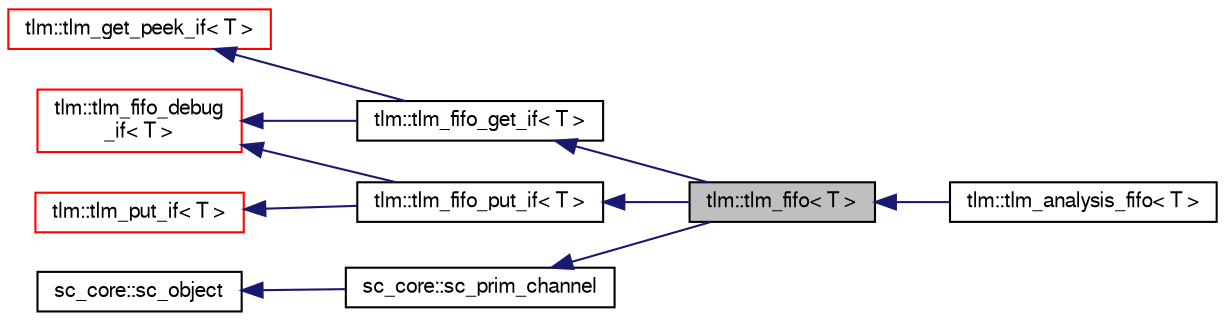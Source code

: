 digraph "tlm::tlm_fifo&lt; T &gt;"
{
  edge [fontname="FreeSans",fontsize="10",labelfontname="FreeSans",labelfontsize="10"];
  node [fontname="FreeSans",fontsize="10",shape=record];
  rankdir="LR";
  Node0 [label="tlm::tlm_fifo\< T \>",height=0.2,width=0.4,color="black", fillcolor="grey75", style="filled", fontcolor="black"];
  Node1 -> Node0 [dir="back",color="midnightblue",fontsize="10",style="solid",fontname="FreeSans"];
  Node1 [label="tlm::tlm_fifo_get_if\< T \>",height=0.2,width=0.4,color="black", fillcolor="white", style="filled",URL="$a02331.html"];
  Node2 -> Node1 [dir="back",color="midnightblue",fontsize="10",style="solid",fontname="FreeSans"];
  Node2 [label="tlm::tlm_get_peek_if\< T \>",height=0.2,width=0.4,color="red", fillcolor="white", style="filled",URL="$a02319.html"];
  Node12 -> Node1 [dir="back",color="midnightblue",fontsize="10",style="solid",fontname="FreeSans"];
  Node12 [label="tlm::tlm_fifo_debug\l_if\< T \>",height=0.2,width=0.4,color="red", fillcolor="white", style="filled",URL="$a02323.html"];
  Node13 -> Node0 [dir="back",color="midnightblue",fontsize="10",style="solid",fontname="FreeSans"];
  Node13 [label="tlm::tlm_fifo_put_if\< T \>",height=0.2,width=0.4,color="black", fillcolor="white", style="filled",URL="$a02327.html"];
  Node14 -> Node13 [dir="back",color="midnightblue",fontsize="10",style="solid",fontname="FreeSans"];
  Node14 [label="tlm::tlm_put_if\< T \>",height=0.2,width=0.4,color="red", fillcolor="white", style="filled",URL="$a02295.html"];
  Node12 -> Node13 [dir="back",color="midnightblue",fontsize="10",style="solid",fontname="FreeSans"];
  Node17 -> Node0 [dir="back",color="midnightblue",fontsize="10",style="solid",fontname="FreeSans"];
  Node17 [label="sc_core::sc_prim_channel",height=0.2,width=0.4,color="black", fillcolor="white", style="filled",URL="/mnt/c/Users/fangk/Documents/hdl-playground/lib/systemc-2.3.3/objdir/docs/sysc/doxygen/systemc.tag$a01228.html"];
  Node18 -> Node17 [dir="back",color="midnightblue",fontsize="10",style="solid",fontname="FreeSans"];
  Node18 [label="sc_core::sc_object",height=0.2,width=0.4,color="black", fillcolor="white", style="filled",URL="/mnt/c/Users/fangk/Documents/hdl-playground/lib/systemc-2.3.3/objdir/docs/sysc/doxygen/systemc.tag$a01884.html"];
  Node0 -> Node19 [dir="back",color="midnightblue",fontsize="10",style="solid",fontname="FreeSans"];
  Node19 [label="tlm::tlm_analysis_fifo\< T \>",height=0.2,width=0.4,color="black", fillcolor="white", style="filled",URL="$a02243.html"];
}
